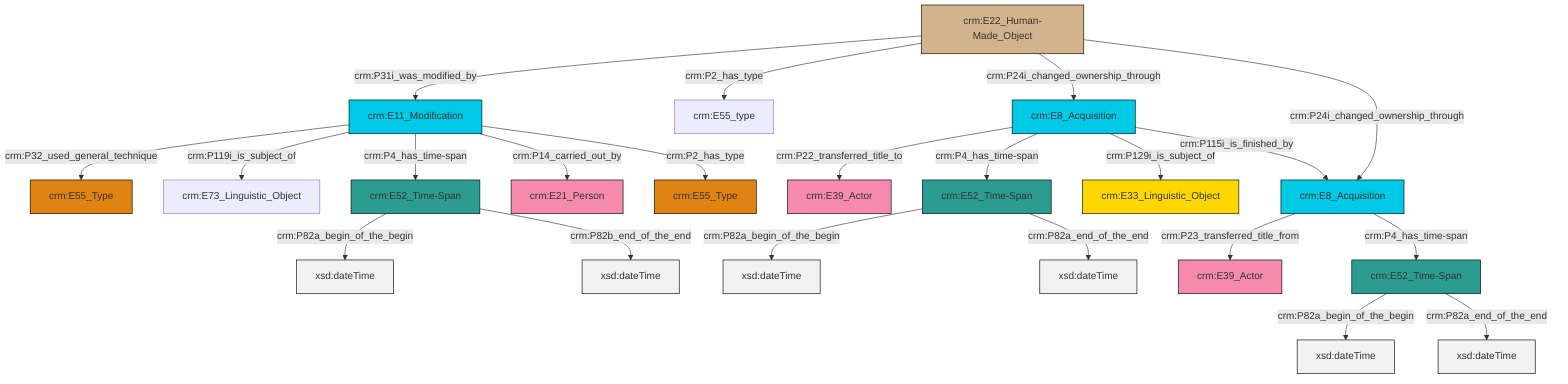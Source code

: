 graph TD
classDef Literal fill:#f2f2f2,stroke:#000000;
classDef CRM_Entity fill:#FFFFFF,stroke:#000000;
classDef Temporal_Entity fill:#00C9E6, stroke:#000000;
classDef Type fill:#E18312, stroke:#000000;
classDef Time-Span fill:#2C9C91, stroke:#000000;
classDef Appellation fill:#FFEB7F, stroke:#000000;
classDef Place fill:#008836, stroke:#000000;
classDef Persistent_Item fill:#B266B2, stroke:#000000;
classDef Conceptual_Object fill:#FFD700, stroke:#000000;
classDef Physical_Thing fill:#D2B48C, stroke:#000000;
classDef Actor fill:#f58aad, stroke:#000000;
classDef PC_Classes fill:#4ce600, stroke:#000000;
classDef Multi fill:#cccccc,stroke:#000000;

4["crm:E22_Human-Made_Object"]:::Physical_Thing -->|crm:P31i_was_modified_by| 5["crm:E11_Modification"]:::Temporal_Entity
5["crm:E11_Modification"]:::Temporal_Entity -->|crm:P32_used_general_technique| 6["crm:E55_Type"]:::Type
5["crm:E11_Modification"]:::Temporal_Entity -->|crm:P119i_is_subject_of| 7["crm:E73_Linguistic_Object"]:::Default
4["crm:E22_Human-Made_Object"]:::Physical_Thing -->|crm:P2_has_type| 8["crm:E55_type"]:::Default
14["crm:E52_Time-Span"]:::Time-Span -->|crm:P82a_begin_of_the_begin| 15[xsd:dateTime]:::Literal
16["crm:E52_Time-Span"]:::Time-Span -->|crm:P82a_begin_of_the_begin| 17[xsd:dateTime]:::Literal
4["crm:E22_Human-Made_Object"]:::Physical_Thing -->|crm:P24i_changed_ownership_through| 10["crm:E8_Acquisition"]:::Temporal_Entity
16["crm:E52_Time-Span"]:::Time-Span -->|crm:P82a_end_of_the_end| 20[xsd:dateTime]:::Literal
18["crm:E8_Acquisition"]:::Temporal_Entity -->|crm:P23_transferred_title_from| 2["crm:E39_Actor"]:::Actor
10["crm:E8_Acquisition"]:::Temporal_Entity -->|crm:P22_transferred_title_to| 23["crm:E39_Actor"]:::Actor
18["crm:E8_Acquisition"]:::Temporal_Entity -->|crm:P4_has_time-span| 24["crm:E52_Time-Span"]:::Time-Span
10["crm:E8_Acquisition"]:::Temporal_Entity -->|crm:P4_has_time-span| 16["crm:E52_Time-Span"]:::Time-Span
10["crm:E8_Acquisition"]:::Temporal_Entity -->|crm:P129i_is_subject_of| 26["crm:E33_Linguistic_Object"]:::Conceptual_Object
4["crm:E22_Human-Made_Object"]:::Physical_Thing -->|crm:P24i_changed_ownership_through| 18["crm:E8_Acquisition"]:::Temporal_Entity
24["crm:E52_Time-Span"]:::Time-Span -->|crm:P82a_begin_of_the_begin| 29[xsd:dateTime]:::Literal
5["crm:E11_Modification"]:::Temporal_Entity -->|crm:P4_has_time-span| 14["crm:E52_Time-Span"]:::Time-Span
5["crm:E11_Modification"]:::Temporal_Entity -->|crm:P14_carried_out_by| 0["crm:E21_Person"]:::Actor
5["crm:E11_Modification"]:::Temporal_Entity -->|crm:P2_has_type| 21["crm:E55_Type"]:::Type
10["crm:E8_Acquisition"]:::Temporal_Entity -->|crm:P115i_is_finished_by| 18["crm:E8_Acquisition"]:::Temporal_Entity
14["crm:E52_Time-Span"]:::Time-Span -->|crm:P82b_end_of_the_end| 32[xsd:dateTime]:::Literal
24["crm:E52_Time-Span"]:::Time-Span -->|crm:P82a_end_of_the_end| 34[xsd:dateTime]:::Literal